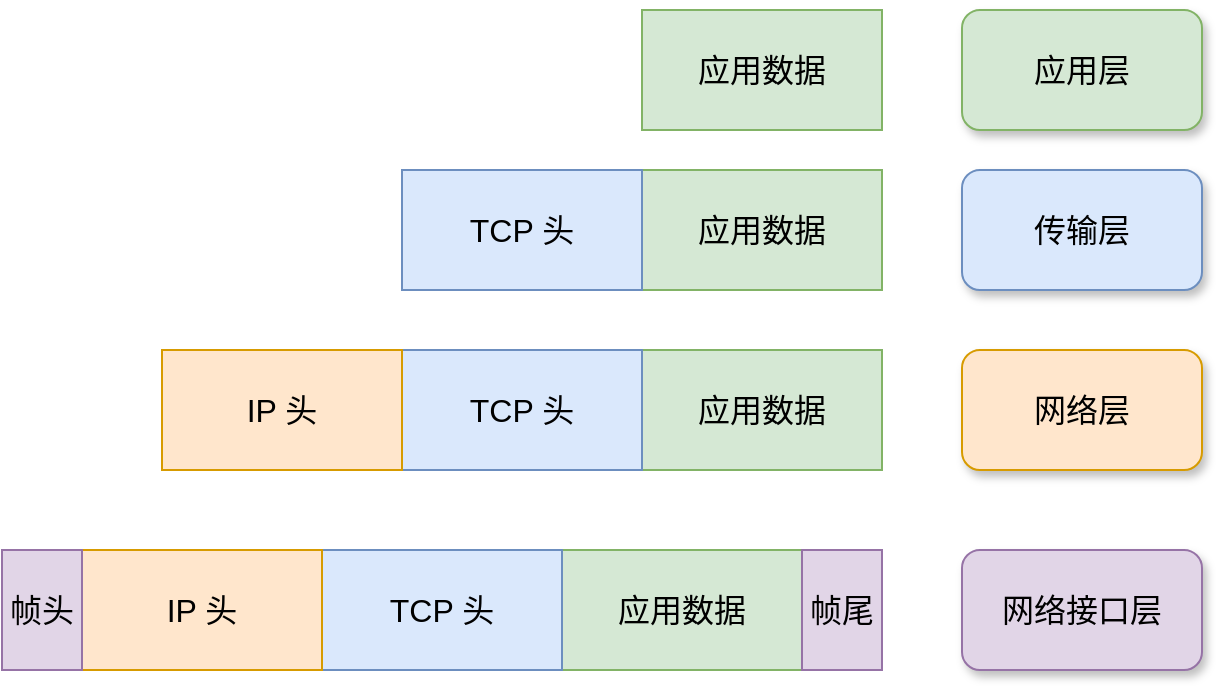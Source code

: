 <mxfile version="13.10.9" type="github">
  <diagram id="KlwnZ0L3_WiL4K4Euj9h" name="第 1 页">
    <mxGraphModel dx="1543" dy="556" grid="1" gridSize="10" guides="1" tooltips="1" connect="1" arrows="1" fold="1" page="1" pageScale="1" pageWidth="827" pageHeight="1169" math="0" shadow="0">
      <root>
        <mxCell id="0" />
        <mxCell id="1" parent="0" />
        <mxCell id="Y0u9E9Iw2Kek2kS6cgxP-1" value="应用数据" style="rounded=0;whiteSpace=wrap;html=1;fontSize=16;shadow=0;fillColor=#d5e8d4;strokeColor=#82b366;" vertex="1" parent="1">
          <mxGeometry x="280" y="120" width="120" height="60" as="geometry" />
        </mxCell>
        <mxCell id="Y0u9E9Iw2Kek2kS6cgxP-2" value="应用数据" style="rounded=0;whiteSpace=wrap;html=1;fontSize=16;shadow=0;fillColor=#d5e8d4;strokeColor=#82b366;" vertex="1" parent="1">
          <mxGeometry x="280" y="200" width="120" height="60" as="geometry" />
        </mxCell>
        <mxCell id="Y0u9E9Iw2Kek2kS6cgxP-3" value="TCP 头" style="rounded=0;whiteSpace=wrap;html=1;fontSize=16;shadow=0;fillColor=#dae8fc;strokeColor=#6c8ebf;" vertex="1" parent="1">
          <mxGeometry x="160" y="200" width="120" height="60" as="geometry" />
        </mxCell>
        <mxCell id="Y0u9E9Iw2Kek2kS6cgxP-6" value="应用数据" style="rounded=0;whiteSpace=wrap;html=1;fontSize=16;shadow=0;fillColor=#d5e8d4;strokeColor=#82b366;" vertex="1" parent="1">
          <mxGeometry x="280" y="290" width="120" height="60" as="geometry" />
        </mxCell>
        <mxCell id="Y0u9E9Iw2Kek2kS6cgxP-7" value="TCP 头" style="rounded=0;whiteSpace=wrap;html=1;fontSize=16;shadow=0;fillColor=#dae8fc;strokeColor=#6c8ebf;" vertex="1" parent="1">
          <mxGeometry x="160" y="290" width="120" height="60" as="geometry" />
        </mxCell>
        <mxCell id="Y0u9E9Iw2Kek2kS6cgxP-8" value="IP 头" style="rounded=0;whiteSpace=wrap;html=1;fontSize=16;shadow=0;fillColor=#ffe6cc;strokeColor=#d79b00;" vertex="1" parent="1">
          <mxGeometry x="40" y="290" width="120" height="60" as="geometry" />
        </mxCell>
        <mxCell id="Y0u9E9Iw2Kek2kS6cgxP-14" value="应用数据" style="rounded=0;whiteSpace=wrap;html=1;fontSize=16;shadow=0;fillColor=#d5e8d4;strokeColor=#82b366;" vertex="1" parent="1">
          <mxGeometry x="240" y="390" width="120" height="60" as="geometry" />
        </mxCell>
        <mxCell id="Y0u9E9Iw2Kek2kS6cgxP-15" value="TCP 头" style="rounded=0;whiteSpace=wrap;html=1;fontSize=16;shadow=0;fillColor=#dae8fc;strokeColor=#6c8ebf;" vertex="1" parent="1">
          <mxGeometry x="120" y="390" width="120" height="60" as="geometry" />
        </mxCell>
        <mxCell id="Y0u9E9Iw2Kek2kS6cgxP-16" value="IP 头" style="rounded=0;whiteSpace=wrap;html=1;fontSize=16;shadow=0;fillColor=#ffe6cc;strokeColor=#d79b00;" vertex="1" parent="1">
          <mxGeometry y="390" width="120" height="60" as="geometry" />
        </mxCell>
        <mxCell id="Y0u9E9Iw2Kek2kS6cgxP-18" value="帧头" style="rounded=0;whiteSpace=wrap;html=1;fontSize=16;shadow=0;fillColor=#e1d5e7;strokeColor=#9673a6;" vertex="1" parent="1">
          <mxGeometry x="-40" y="390" width="40" height="60" as="geometry" />
        </mxCell>
        <mxCell id="Y0u9E9Iw2Kek2kS6cgxP-19" value="帧尾" style="rounded=0;whiteSpace=wrap;html=1;fontSize=16;shadow=0;fillColor=#e1d5e7;strokeColor=#9673a6;" vertex="1" parent="1">
          <mxGeometry x="360" y="390" width="40" height="60" as="geometry" />
        </mxCell>
        <mxCell id="Y0u9E9Iw2Kek2kS6cgxP-22" value="应用层" style="rounded=1;whiteSpace=wrap;html=1;shadow=1;fontSize=16;fillColor=#d5e8d4;strokeColor=#82b366;" vertex="1" parent="1">
          <mxGeometry x="440" y="120" width="120" height="60" as="geometry" />
        </mxCell>
        <mxCell id="Y0u9E9Iw2Kek2kS6cgxP-23" value="传输层" style="rounded=1;whiteSpace=wrap;html=1;shadow=1;fontSize=16;fillColor=#dae8fc;strokeColor=#6c8ebf;" vertex="1" parent="1">
          <mxGeometry x="440" y="200" width="120" height="60" as="geometry" />
        </mxCell>
        <mxCell id="Y0u9E9Iw2Kek2kS6cgxP-24" value="网络层" style="rounded=1;whiteSpace=wrap;html=1;shadow=1;fontSize=16;fillColor=#ffe6cc;strokeColor=#d79b00;" vertex="1" parent="1">
          <mxGeometry x="440" y="290" width="120" height="60" as="geometry" />
        </mxCell>
        <mxCell id="Y0u9E9Iw2Kek2kS6cgxP-25" value="网络接口层" style="rounded=1;whiteSpace=wrap;html=1;shadow=1;fontSize=16;fillColor=#e1d5e7;strokeColor=#9673a6;" vertex="1" parent="1">
          <mxGeometry x="440" y="390" width="120" height="60" as="geometry" />
        </mxCell>
      </root>
    </mxGraphModel>
  </diagram>
</mxfile>
